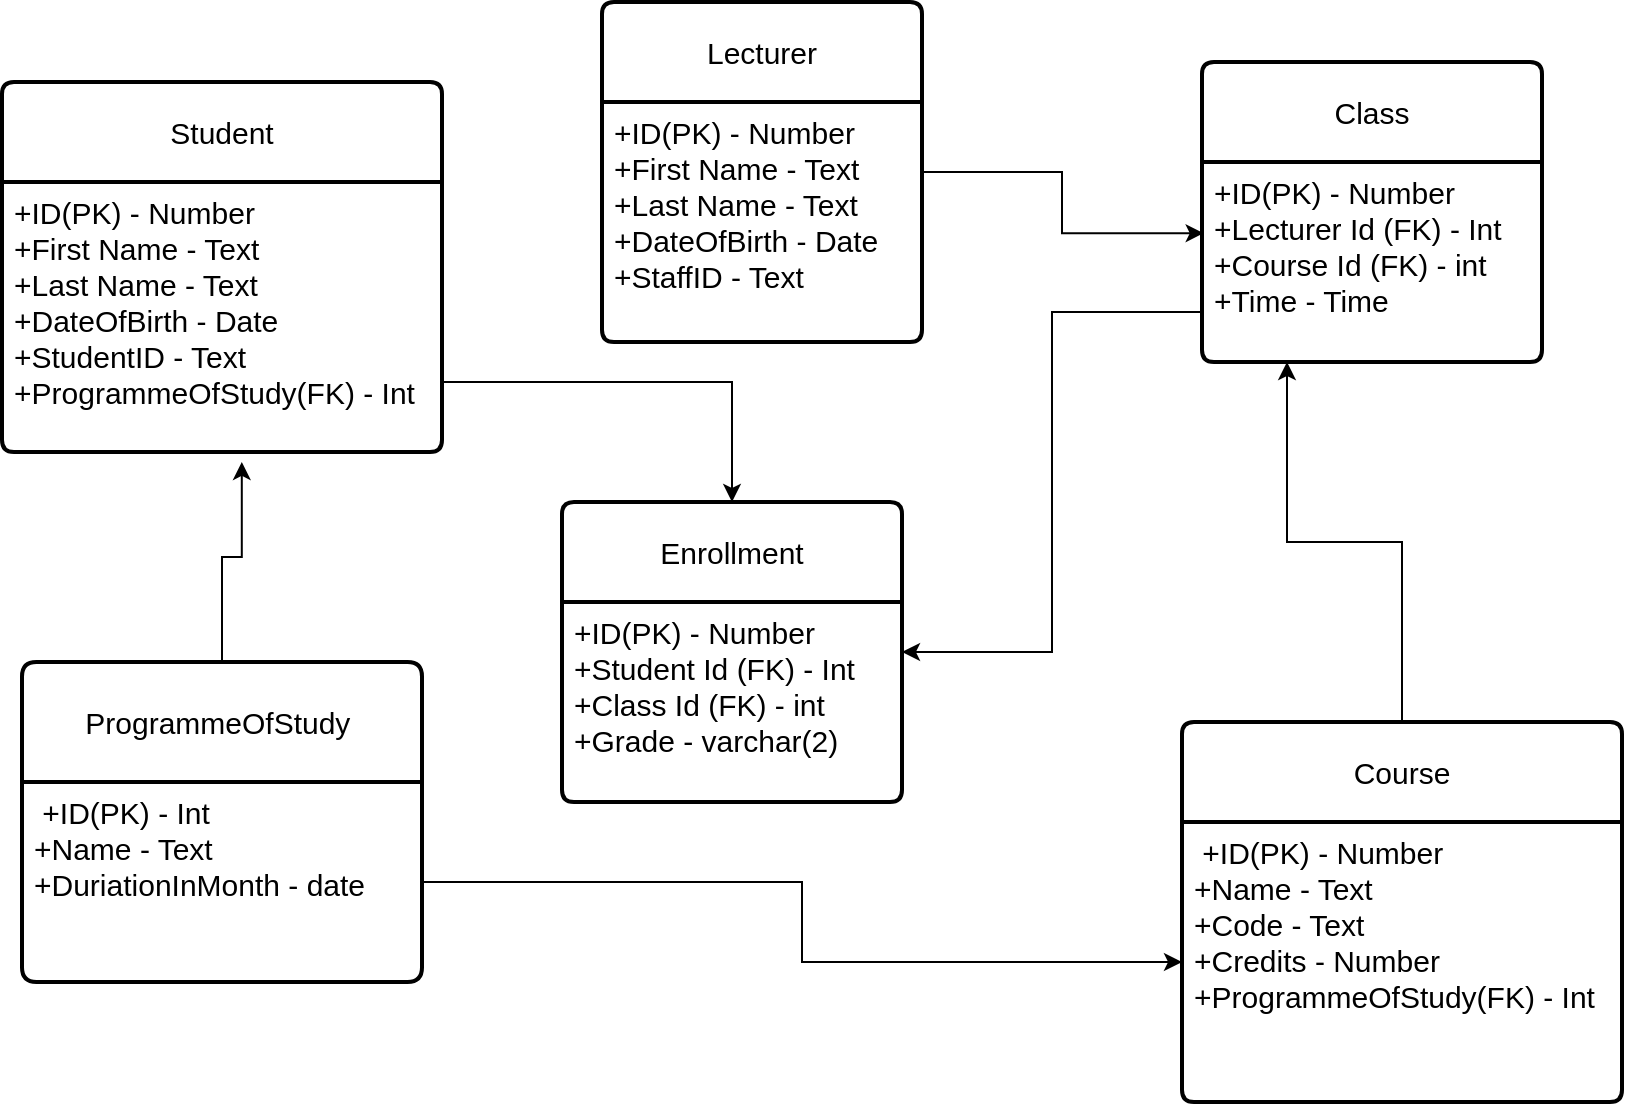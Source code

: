 <mxfile version="21.3.5" type="github">
  <diagram name="Page-1" id="hI1YRSXv8M0d7W6Qs2xD">
    <mxGraphModel dx="1885" dy="1722" grid="1" gridSize="10" guides="1" tooltips="1" connect="1" arrows="1" fold="1" page="1" pageScale="1" pageWidth="850" pageHeight="1100" math="0" shadow="0">
      <root>
        <mxCell id="0" />
        <mxCell id="1" parent="0" />
        <mxCell id="FXS1Nzry9ENir-87CXin-1" value="&lt;font style=&quot;font-size: 15px;&quot;&gt;Student&lt;/font&gt;" style="swimlane;childLayout=stackLayout;horizontal=1;startSize=50;horizontalStack=0;rounded=1;fontSize=14;fontStyle=0;strokeWidth=2;resizeParent=0;resizeLast=1;shadow=0;dashed=0;align=center;arcSize=4;whiteSpace=wrap;html=1;" parent="1" vertex="1">
          <mxGeometry x="-840" y="-1040" width="220" height="185" as="geometry" />
        </mxCell>
        <mxCell id="FXS1Nzry9ENir-87CXin-2" value="&lt;font style=&quot;font-size: 15px;&quot;&gt;+ID(PK) - Number&lt;br&gt;+First Name - Text&lt;br&gt;+Last Name - Text&lt;br&gt;+DateOfBirth - Date&lt;br&gt;+StudentID - Text&lt;br&gt;+ProgrammeOfStudy(FK) - Int&lt;br&gt;&lt;/font&gt;" style="align=left;strokeColor=none;fillColor=none;spacingLeft=4;fontSize=12;verticalAlign=top;resizable=0;rotatable=0;part=1;html=1;" parent="FXS1Nzry9ENir-87CXin-1" vertex="1">
          <mxGeometry y="50" width="220" height="135" as="geometry" />
        </mxCell>
        <mxCell id="JPAGTSeXizdER-nCSPIW-20" style="edgeStyle=orthogonalEdgeStyle;rounded=0;orthogonalLoop=1;jettySize=auto;html=1;entryX=0.545;entryY=1.037;entryDx=0;entryDy=0;entryPerimeter=0;" edge="1" parent="1" source="FXS1Nzry9ENir-87CXin-4" target="FXS1Nzry9ENir-87CXin-2">
          <mxGeometry relative="1" as="geometry" />
        </mxCell>
        <mxCell id="FXS1Nzry9ENir-87CXin-4" value="&lt;font style=&quot;font-size: 15px;&quot;&gt;ProgrammeOfStudy&amp;nbsp;&lt;/font&gt;" style="swimlane;childLayout=stackLayout;horizontal=1;startSize=60;horizontalStack=0;rounded=1;fontSize=14;fontStyle=0;strokeWidth=2;resizeParent=0;resizeLast=1;shadow=0;dashed=0;align=center;arcSize=4;whiteSpace=wrap;html=1;" parent="1" vertex="1">
          <mxGeometry x="-830" y="-750" width="200" height="160" as="geometry" />
        </mxCell>
        <mxCell id="FXS1Nzry9ENir-87CXin-5" value="&lt;font style=&quot;font-size: 15px;&quot;&gt;&amp;nbsp;+ID(PK) - Int&lt;br&gt;+Name - Text&lt;br&gt;+DuriationInMonth - date&lt;br&gt;&lt;br&gt;&lt;/font&gt;" style="align=left;strokeColor=none;fillColor=none;spacingLeft=4;fontSize=12;verticalAlign=top;resizable=0;rotatable=0;part=1;html=1;" parent="FXS1Nzry9ENir-87CXin-4" vertex="1">
          <mxGeometry y="60" width="200" height="100" as="geometry" />
        </mxCell>
        <mxCell id="JPAGTSeXizdER-nCSPIW-21" style="edgeStyle=orthogonalEdgeStyle;rounded=0;orthogonalLoop=1;jettySize=auto;html=1;entryX=0.005;entryY=0.356;entryDx=0;entryDy=0;entryPerimeter=0;" edge="1" parent="1" source="FXS1Nzry9ENir-87CXin-6" target="JPAGTSeXizdER-nCSPIW-18">
          <mxGeometry relative="1" as="geometry" />
        </mxCell>
        <mxCell id="FXS1Nzry9ENir-87CXin-6" value="&lt;font style=&quot;font-size: 15px;&quot;&gt;Lecturer&lt;/font&gt;" style="swimlane;childLayout=stackLayout;horizontal=1;startSize=50;horizontalStack=0;rounded=1;fontSize=14;fontStyle=0;strokeWidth=2;resizeParent=0;resizeLast=1;shadow=0;dashed=0;align=center;arcSize=4;whiteSpace=wrap;html=1;" parent="1" vertex="1">
          <mxGeometry x="-540" y="-1080" width="160" height="170" as="geometry" />
        </mxCell>
        <mxCell id="FXS1Nzry9ENir-87CXin-7" value="&lt;font style=&quot;font-size: 15px;&quot;&gt;+ID(PK) - Number&lt;br&gt;+First Name - Text&lt;br&gt;+Last Name - Text&lt;br&gt;+DateOfBirth - Date&lt;br&gt;+StaffID - Text&lt;br&gt;&lt;/font&gt;" style="align=left;strokeColor=none;fillColor=none;spacingLeft=4;fontSize=12;verticalAlign=top;resizable=0;rotatable=0;part=1;html=1;" parent="FXS1Nzry9ENir-87CXin-6" vertex="1">
          <mxGeometry y="50" width="160" height="120" as="geometry" />
        </mxCell>
        <mxCell id="JPAGTSeXizdER-nCSPIW-23" style="edgeStyle=orthogonalEdgeStyle;rounded=0;orthogonalLoop=1;jettySize=auto;html=1;entryX=0.25;entryY=1;entryDx=0;entryDy=0;" edge="1" parent="1" source="JPAGTSeXizdER-nCSPIW-1" target="JPAGTSeXizdER-nCSPIW-18">
          <mxGeometry relative="1" as="geometry" />
        </mxCell>
        <mxCell id="JPAGTSeXizdER-nCSPIW-1" value="&lt;font style=&quot;font-size: 15px;&quot;&gt;Course&lt;/font&gt;" style="swimlane;childLayout=stackLayout;horizontal=1;startSize=50;horizontalStack=0;rounded=1;fontSize=14;fontStyle=0;strokeWidth=2;resizeParent=0;resizeLast=1;shadow=0;dashed=0;align=center;arcSize=4;whiteSpace=wrap;html=1;" vertex="1" parent="1">
          <mxGeometry x="-250" y="-720" width="220" height="190" as="geometry" />
        </mxCell>
        <mxCell id="JPAGTSeXizdER-nCSPIW-2" value="&lt;font style=&quot;font-size: 15px;&quot;&gt;&amp;nbsp;+ID(PK) - Number&lt;br&gt;+Name - Text&lt;br&gt;+Code - Text&lt;br&gt;+Credits - Number&lt;br&gt;+ProgrammeOfStudy(FK) - Int&lt;br&gt;&lt;/font&gt;" style="align=left;strokeColor=none;fillColor=none;spacingLeft=4;fontSize=12;verticalAlign=top;resizable=0;rotatable=0;part=1;html=1;" vertex="1" parent="JPAGTSeXizdER-nCSPIW-1">
          <mxGeometry y="50" width="220" height="140" as="geometry" />
        </mxCell>
        <mxCell id="JPAGTSeXizdER-nCSPIW-17" value="&lt;font style=&quot;font-size: 15px;&quot;&gt;Class&lt;/font&gt;" style="swimlane;childLayout=stackLayout;horizontal=1;startSize=50;horizontalStack=0;rounded=1;fontSize=14;fontStyle=0;strokeWidth=2;resizeParent=0;resizeLast=1;shadow=0;dashed=0;align=center;arcSize=4;whiteSpace=wrap;html=1;" vertex="1" parent="1">
          <mxGeometry x="-240" y="-1050" width="170" height="150" as="geometry" />
        </mxCell>
        <mxCell id="JPAGTSeXizdER-nCSPIW-18" value="&lt;font style=&quot;font-size: 15px;&quot;&gt;+ID(PK) - Number&lt;br&gt;+Lecturer Id (FK) - Int&lt;br&gt;+Course Id (FK) - int&lt;br&gt;+Time - Time&lt;br&gt;&lt;br&gt;&lt;/font&gt;" style="align=left;strokeColor=none;fillColor=none;spacingLeft=4;fontSize=12;verticalAlign=top;resizable=0;rotatable=0;part=1;html=1;" vertex="1" parent="JPAGTSeXizdER-nCSPIW-17">
          <mxGeometry y="50" width="170" height="100" as="geometry" />
        </mxCell>
        <mxCell id="JPAGTSeXizdER-nCSPIW-24" style="edgeStyle=orthogonalEdgeStyle;rounded=0;orthogonalLoop=1;jettySize=auto;html=1;entryX=0;entryY=0.5;entryDx=0;entryDy=0;" edge="1" parent="1" source="FXS1Nzry9ENir-87CXin-5" target="JPAGTSeXizdER-nCSPIW-2">
          <mxGeometry relative="1" as="geometry" />
        </mxCell>
        <mxCell id="JPAGTSeXizdER-nCSPIW-25" value="&lt;font style=&quot;font-size: 15px;&quot;&gt;Enrollment&lt;/font&gt;" style="swimlane;childLayout=stackLayout;horizontal=1;startSize=50;horizontalStack=0;rounded=1;fontSize=14;fontStyle=0;strokeWidth=2;resizeParent=0;resizeLast=1;shadow=0;dashed=0;align=center;arcSize=4;whiteSpace=wrap;html=1;" vertex="1" parent="1">
          <mxGeometry x="-560" y="-830" width="170" height="150" as="geometry" />
        </mxCell>
        <mxCell id="JPAGTSeXizdER-nCSPIW-26" value="&lt;font style=&quot;font-size: 15px;&quot;&gt;+ID(PK) - Number&lt;br&gt;+Student Id (FK) - Int&lt;br&gt;+Class Id (FK) - int&lt;br&gt;+Grade - varchar(2)&lt;br&gt;&lt;br&gt;&lt;/font&gt;" style="align=left;strokeColor=none;fillColor=none;spacingLeft=4;fontSize=12;verticalAlign=top;resizable=0;rotatable=0;part=1;html=1;" vertex="1" parent="JPAGTSeXizdER-nCSPIW-25">
          <mxGeometry y="50" width="170" height="100" as="geometry" />
        </mxCell>
        <mxCell id="JPAGTSeXizdER-nCSPIW-27" style="edgeStyle=orthogonalEdgeStyle;rounded=0;orthogonalLoop=1;jettySize=auto;html=1;" edge="1" parent="1" source="FXS1Nzry9ENir-87CXin-2" target="JPAGTSeXizdER-nCSPIW-25">
          <mxGeometry relative="1" as="geometry">
            <Array as="points">
              <mxPoint x="-475" y="-890" />
            </Array>
          </mxGeometry>
        </mxCell>
        <mxCell id="JPAGTSeXizdER-nCSPIW-30" style="edgeStyle=orthogonalEdgeStyle;rounded=0;orthogonalLoop=1;jettySize=auto;html=1;exitX=0;exitY=0.75;exitDx=0;exitDy=0;entryX=1;entryY=0.25;entryDx=0;entryDy=0;" edge="1" parent="1" source="JPAGTSeXizdER-nCSPIW-18" target="JPAGTSeXizdER-nCSPIW-26">
          <mxGeometry relative="1" as="geometry" />
        </mxCell>
      </root>
    </mxGraphModel>
  </diagram>
</mxfile>
